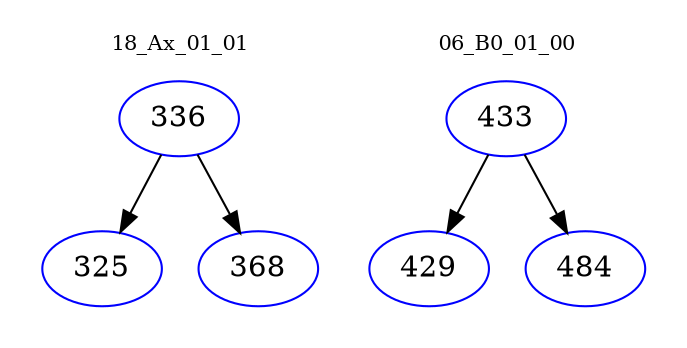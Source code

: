 digraph{
subgraph cluster_0 {
color = white
label = "18_Ax_01_01";
fontsize=10;
T0_336 [label="336", color="blue"]
T0_336 -> T0_325 [color="black"]
T0_325 [label="325", color="blue"]
T0_336 -> T0_368 [color="black"]
T0_368 [label="368", color="blue"]
}
subgraph cluster_1 {
color = white
label = "06_B0_01_00";
fontsize=10;
T1_433 [label="433", color="blue"]
T1_433 -> T1_429 [color="black"]
T1_429 [label="429", color="blue"]
T1_433 -> T1_484 [color="black"]
T1_484 [label="484", color="blue"]
}
}
